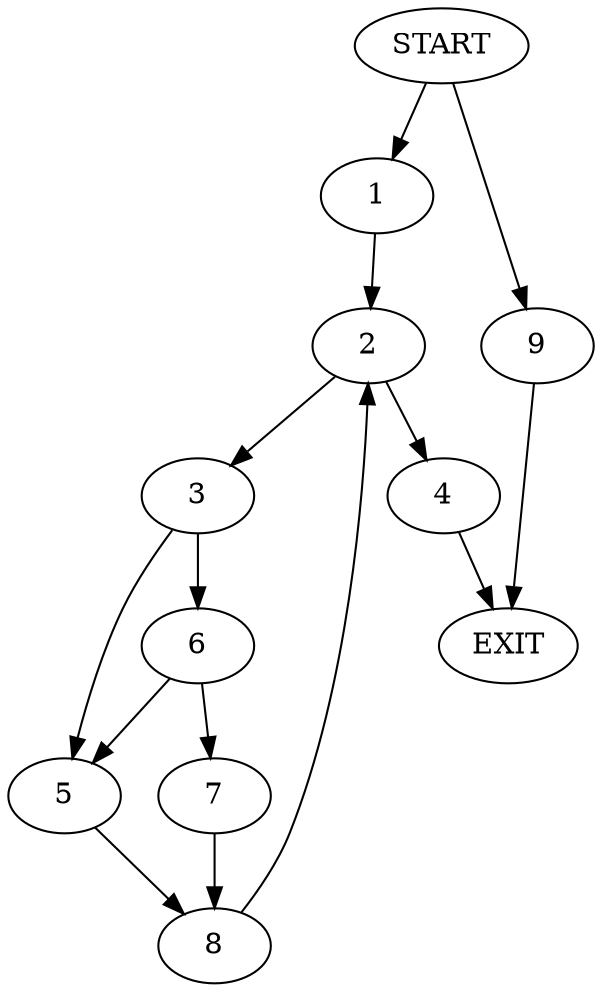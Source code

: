 digraph {
0 [label="START"]
10 [label="EXIT"]
0 -> 1
1 -> 2
2 -> 3
2 -> 4
4 -> 10
3 -> 5
3 -> 6
6 -> 5
6 -> 7
5 -> 8
7 -> 8
8 -> 2
0 -> 9
9 -> 10
}
